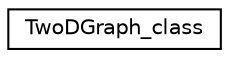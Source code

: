 digraph "Graphical Class Hierarchy"
{
  edge [fontname="Helvetica",fontsize="10",labelfontname="Helvetica",labelfontsize="10"];
  node [fontname="Helvetica",fontsize="10",shape=record];
  rankdir="LR";
  Node1 [label="TwoDGraph_class",height=0.2,width=0.4,color="black", fillcolor="white", style="filled",URL="$classTwoDGraph__class.html",tooltip="2D behaviour class. "];
}

